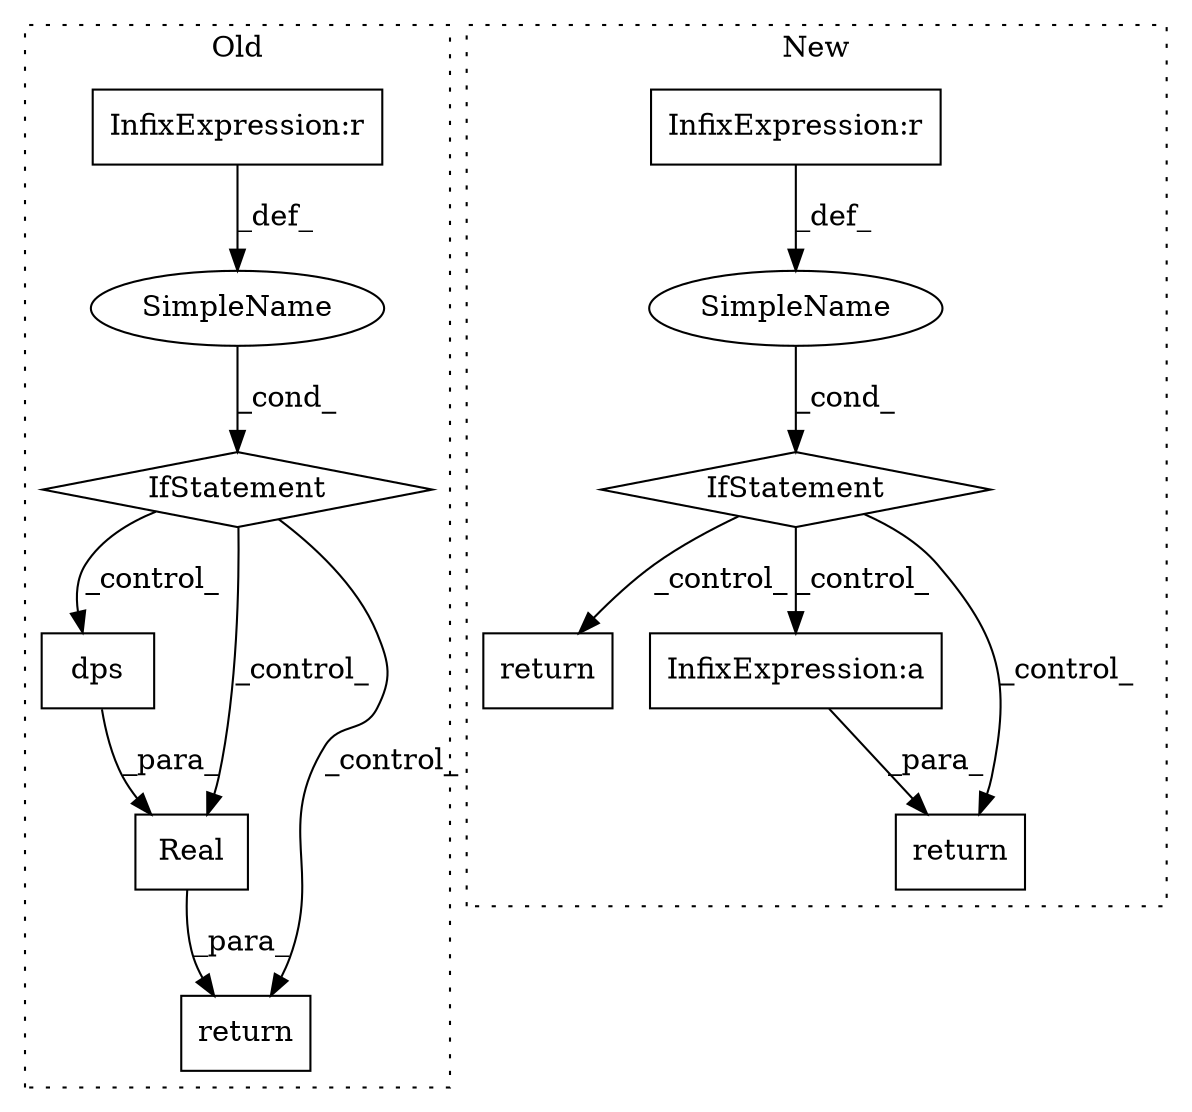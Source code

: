 digraph G {
subgraph cluster0 {
1 [label="dps" a="32" s="1102,1115" l="4,1" shape="box"];
5 [label="SimpleName" a="42" s="" l="" shape="ellipse"];
6 [label="return" a="41" s="1080" l="7" shape="box"];
8 [label="InfixExpression:r" a="27" s="1062" l="4" shape="box"];
10 [label="Real" a="32" s="1087,1127" l="5,1" shape="box"];
11 [label="IfStatement" a="25" s="1049,1070" l="4,2" shape="diamond"];
label = "Old";
style="dotted";
}
subgraph cluster1 {
2 [label="IfStatement" a="25" s="1629,1642" l="4,2" shape="diamond"];
3 [label="SimpleName" a="42" s="" l="" shape="ellipse"];
4 [label="return" a="41" s="1652" l="7" shape="box"];
7 [label="InfixExpression:a" a="27" s="1767" l="3" shape="box"];
9 [label="InfixExpression:r" a="27" s="1634" l="4" shape="box"];
12 [label="return" a="41" s="1727" l="7" shape="box"];
label = "New";
style="dotted";
}
1 -> 10 [label="_para_"];
2 -> 7 [label="_control_"];
2 -> 12 [label="_control_"];
2 -> 4 [label="_control_"];
3 -> 2 [label="_cond_"];
5 -> 11 [label="_cond_"];
7 -> 12 [label="_para_"];
8 -> 5 [label="_def_"];
9 -> 3 [label="_def_"];
10 -> 6 [label="_para_"];
11 -> 6 [label="_control_"];
11 -> 10 [label="_control_"];
11 -> 1 [label="_control_"];
}